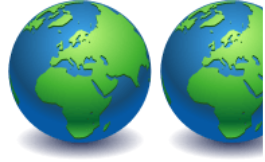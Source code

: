 <mxfile version="16.5.1" type="device"><diagram id="sX9cw8MGP9EybJoR0TRw" name="Page-1"><mxGraphModel dx="742" dy="1180" grid="1" gridSize="10" guides="1" tooltips="1" connect="1" arrows="1" fold="1" page="1" pageScale="1" pageWidth="1169" pageHeight="827" math="0" shadow="0"><root><mxCell id="0"/><mxCell id="1" parent="0"/><mxCell id="lAxB9larWNgNnFt6TNZL-1" value="" style="image;html=1;image=img/lib/clip_art/general/Earth_globe_128x128.png" vertex="1" parent="1"><mxGeometry x="120" y="260" width="80" height="80" as="geometry"/></mxCell><mxCell id="lAxB9larWNgNnFt6TNZL-2" value="" style="image;html=1;image=img/lib/clip_art/general/Earth_globe_128x128.png;clipPath=inset(0% 28.5% 0% 0%);aspect=fixed;" vertex="1" parent="1"><mxGeometry x="200" y="260" width="51.429" height="80" as="geometry"/></mxCell></root></mxGraphModel></diagram></mxfile>
